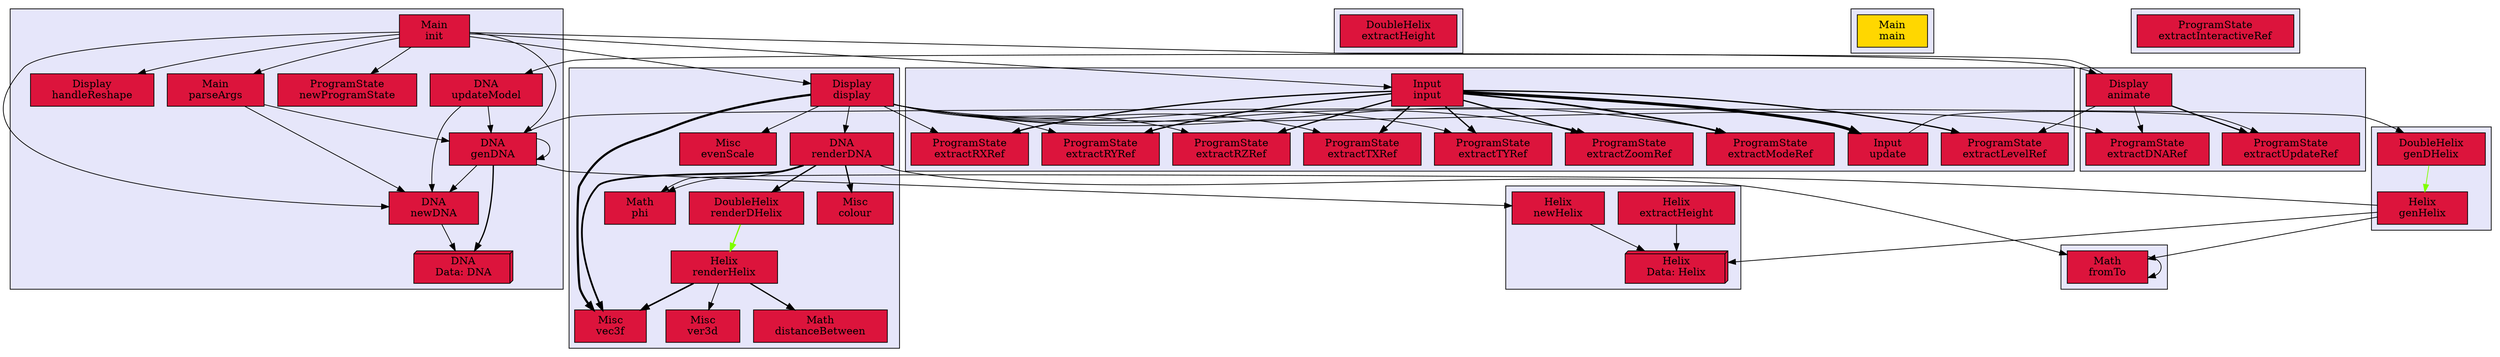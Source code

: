 digraph "Chinese Whispers module suggestions" {
    node [margin="0.4,0.1"
         ,style=filled];
    subgraph cluster_1 {
        graph [style=filled
              ,fillcolor=lavender];
        17 [label="Input\ninput"
           ,shape=box
           ,fillcolor=crimson
           ,style="filled,solid"];
        18 [label="Input\nupdate"
           ,shape=box
           ,fillcolor=crimson
           ,style="filled,solid"];
        31 [label="ProgramState\nextractLevelRef"
           ,shape=box
           ,fillcolor=crimson
           ,style="filled,solid"];
        32 [label="ProgramState\nextractModeRef"
           ,shape=box
           ,fillcolor=crimson
           ,style="filled,solid"];
        33 [label="ProgramState\nextractRXRef"
           ,shape=box
           ,fillcolor=crimson
           ,style="filled,solid"];
        34 [label="ProgramState\nextractRYRef"
           ,shape=box
           ,fillcolor=crimson
           ,style="filled,solid"];
        35 [label="ProgramState\nextractRZRef"
           ,shape=box
           ,fillcolor=crimson
           ,style="filled,solid"];
        36 [label="ProgramState\nextractTXRef"
           ,shape=box
           ,fillcolor=crimson
           ,style="filled,solid"];
        37 [label="ProgramState\nextractTYRef"
           ,shape=box
           ,fillcolor=crimson
           ,style="filled,solid"];
        39 [label="ProgramState\nextractZoomRef"
           ,shape=box
           ,fillcolor=crimson
           ,style="filled,solid"];
    }
    subgraph cluster_2 {
        graph [style=filled
              ,fillcolor=lavender];
        4 [label="DNA\nrenderDNA"
          ,shape=box
          ,fillcolor=crimson
          ,style="filled,solid"];
        7 [label="Display\ndisplay"
          ,shape=box
          ,fillcolor=crimson
          ,style="filled,solid"];
        11 [label="DoubleHelix\nrenderDHelix"
           ,shape=box
           ,fillcolor=crimson
           ,style="filled,solid"];
        16 [label="Helix\nrenderHelix"
           ,shape=box
           ,fillcolor=crimson
           ,style="filled,solid"];
        22 [label="Math\ndistanceBetween"
           ,shape=box
           ,fillcolor=crimson
           ,style="filled,solid"];
        24 [label="Math\nphi"
           ,shape=box
           ,fillcolor=crimson
           ,style="filled,solid"];
        25 [label="Misc\ncolour"
           ,shape=box
           ,fillcolor=crimson
           ,style="filled,solid"];
        26 [label="Misc\nevenScale"
           ,shape=box
           ,fillcolor=crimson
           ,style="filled,solid"];
        27 [label="Misc\nvec3f"
           ,shape=box
           ,fillcolor=crimson
           ,style="filled,solid"];
        28 [label="Misc\nver3d"
           ,shape=box
           ,fillcolor=crimson
           ,style="filled,solid"];
    }
    subgraph cluster_3 {
        graph [style=filled
              ,fillcolor=lavender];
        1 [label="DNA\nData: DNA"
          ,shape=box3d
          ,fillcolor=crimson
          ,style="filled,solid"];
        2 [label="DNA\ngenDNA"
          ,shape=box
          ,fillcolor=crimson
          ,style="filled,solid"];
        3 [label="DNA\nnewDNA"
          ,shape=box
          ,fillcolor=crimson
          ,style="filled,solid"];
        5 [label="DNA\nupdateModel"
          ,shape=box
          ,fillcolor=crimson
          ,style="filled,solid"];
        8 [label="Display\nhandleReshape"
          ,shape=box
          ,fillcolor=crimson
          ,style="filled,solid"];
        19 [label="Main\ninit"
           ,shape=box
           ,fillcolor=crimson
           ,style="filled,solid"];
        21 [label="Main\nparseArgs"
           ,shape=box
           ,fillcolor=crimson
           ,style="filled,solid"];
        40 [label="ProgramState\nnewProgramState"
           ,shape=box
           ,fillcolor=crimson
           ,style="filled,solid"];
    }
    subgraph cluster_4 {
        graph [style=filled
              ,fillcolor=lavender];
        6 [label="Display\nanimate"
          ,shape=box
          ,fillcolor=crimson
          ,style="filled,solid"];
        29 [label="ProgramState\nextractDNARef"
           ,shape=box
           ,fillcolor=crimson
           ,style="filled,solid"];
        38 [label="ProgramState\nextractUpdateRef"
           ,shape=box
           ,fillcolor=crimson
           ,style="filled,solid"];
    }
    subgraph cluster_5 {
        graph [style=filled
              ,fillcolor=lavender];
        12 [label="Helix\nData: Helix"
           ,shape=box3d
           ,fillcolor=crimson
           ,style="filled,solid"];
        13 [label="Helix\nextractHeight"
           ,shape=box
           ,fillcolor=crimson
           ,style="filled,solid"];
        15 [label="Helix\nnewHelix"
           ,shape=box
           ,fillcolor=crimson
           ,style="filled,solid"];
    }
    subgraph cluster_6 {
        graph [style=filled
              ,fillcolor=lavender];
        10 [label="DoubleHelix\ngenDHelix"
           ,shape=box
           ,fillcolor=crimson
           ,style="filled,solid"];
        14 [label="Helix\ngenHelix"
           ,shape=box
           ,fillcolor=crimson
           ,style="filled,solid"];
    }
    subgraph cluster_7 {
        graph [style=filled
              ,fillcolor=lavender];
        9 [label="DoubleHelix\nextractHeight"
          ,shape=box
          ,fillcolor=crimson
          ,style="filled,solid"];
    }
    subgraph cluster_8 {
        graph [style=filled
              ,fillcolor=lavender];
        20 [label="Main\nmain"
           ,shape=box
           ,fillcolor=gold
           ,style="filled,solid"];
    }
    subgraph cluster_9 {
        graph [style=filled
              ,fillcolor=lavender];
        23 [label="Math\nfromTo"
           ,shape=box
           ,fillcolor=crimson
           ,style="filled,solid"];
    }
    subgraph cluster_10 {
        graph [style=filled
              ,fillcolor=lavender];
        30 [label="ProgramState\nextractInteractiveRef"
           ,shape=box
           ,fillcolor=crimson
           ,style="filled,solid"];
    }
    2 -> 1 [penwidth=1.6931471805599454
           ,color=black];
    2 -> 2 [penwidth=1,color=black];
    2 -> 3 [penwidth=1,color=black];
    2 -> 10 [penwidth=1
            ,color=black];
    2 -> 15 [penwidth=1
            ,color=black];
    3 -> 1 [penwidth=1,color=black];
    4 -> 11 [penwidth=1.6931471805599454
            ,color=black];
    4 -> 23 [penwidth=1
            ,color=black];
    4 -> 24 [penwidth=1
            ,color=black];
    4 -> 25 [penwidth=1.6931471805599454
            ,color=black];
    4 -> 27 [penwidth=2.386294361119891
            ,color=black];
    5 -> 2 [penwidth=1,color=black];
    5 -> 3 [penwidth=1,color=black];
    6 -> 5 [penwidth=1,color=black];
    6 -> 29 [penwidth=1
            ,color=black];
    6 -> 31 [penwidth=1
            ,color=black];
    6 -> 38 [penwidth=1.6931471805599454
            ,color=black];
    7 -> 4 [penwidth=1,color=black];
    7 -> 26 [penwidth=1
            ,color=black];
    7 -> 27 [penwidth=2.9459101490553135
            ,color=black];
    7 -> 29 [penwidth=1
            ,color=black];
    7 -> 32 [penwidth=1
            ,color=black];
    7 -> 33 [penwidth=1
            ,color=black];
    7 -> 34 [penwidth=1
            ,color=black];
    7 -> 35 [penwidth=1
            ,color=black];
    7 -> 36 [penwidth=1
            ,color=black];
    7 -> 37 [penwidth=1
            ,color=black];
    7 -> 39 [penwidth=1
            ,color=black];
    10 -> 14 [penwidth=1
             ,color=chartreuse];
    11 -> 16 [penwidth=1.6931471805599454
             ,color=chartreuse];
    13 -> 12 [penwidth=1
             ,color=black];
    14 -> 12 [penwidth=1
             ,color=black];
    14 -> 23 [penwidth=1
             ,color=black];
    14 -> 24 [penwidth=1
             ,color=black];
    15 -> 12 [penwidth=1
             ,color=black];
    16 -> 22 [penwidth=1.6931471805599454
             ,color=black];
    16 -> 27 [penwidth=2.09861228866811
             ,color=black];
    16 -> 28 [penwidth=1
             ,color=black];
    17 -> 18 [penwidth=3.833213344056216
             ,color=black];
    17 -> 31 [penwidth=1.6931471805599454
             ,color=black];
    17 -> 32 [penwidth=2.09861228866811
             ,color=black];
    17 -> 33 [penwidth=1.6931471805599454
             ,color=black];
    17 -> 34 [penwidth=1.6931471805599454
             ,color=black];
    17 -> 35 [penwidth=1.6931471805599454
             ,color=black];
    17 -> 36 [penwidth=1.6931471805599454
             ,color=black];
    17 -> 37 [penwidth=1.6931471805599454
             ,color=black];
    17 -> 39 [penwidth=1.6931471805599454
             ,color=black];
    18 -> 38 [penwidth=1
             ,color=black];
    19 -> 2 [penwidth=1
            ,color=black];
    19 -> 3 [penwidth=1
            ,color=black];
    19 -> 6 [penwidth=1
            ,color=black];
    19 -> 7 [penwidth=1
            ,color=black];
    19 -> 8 [penwidth=1
            ,color=black];
    19 -> 17 [penwidth=1
             ,color=black];
    19 -> 21 [penwidth=1
             ,color=black];
    19 -> 40 [penwidth=1
             ,color=black];
    21 -> 2 [penwidth=1
            ,color=black];
    21 -> 3 [penwidth=1
            ,color=black];
    23 -> 23 [penwidth=1
             ,color=black];
}
